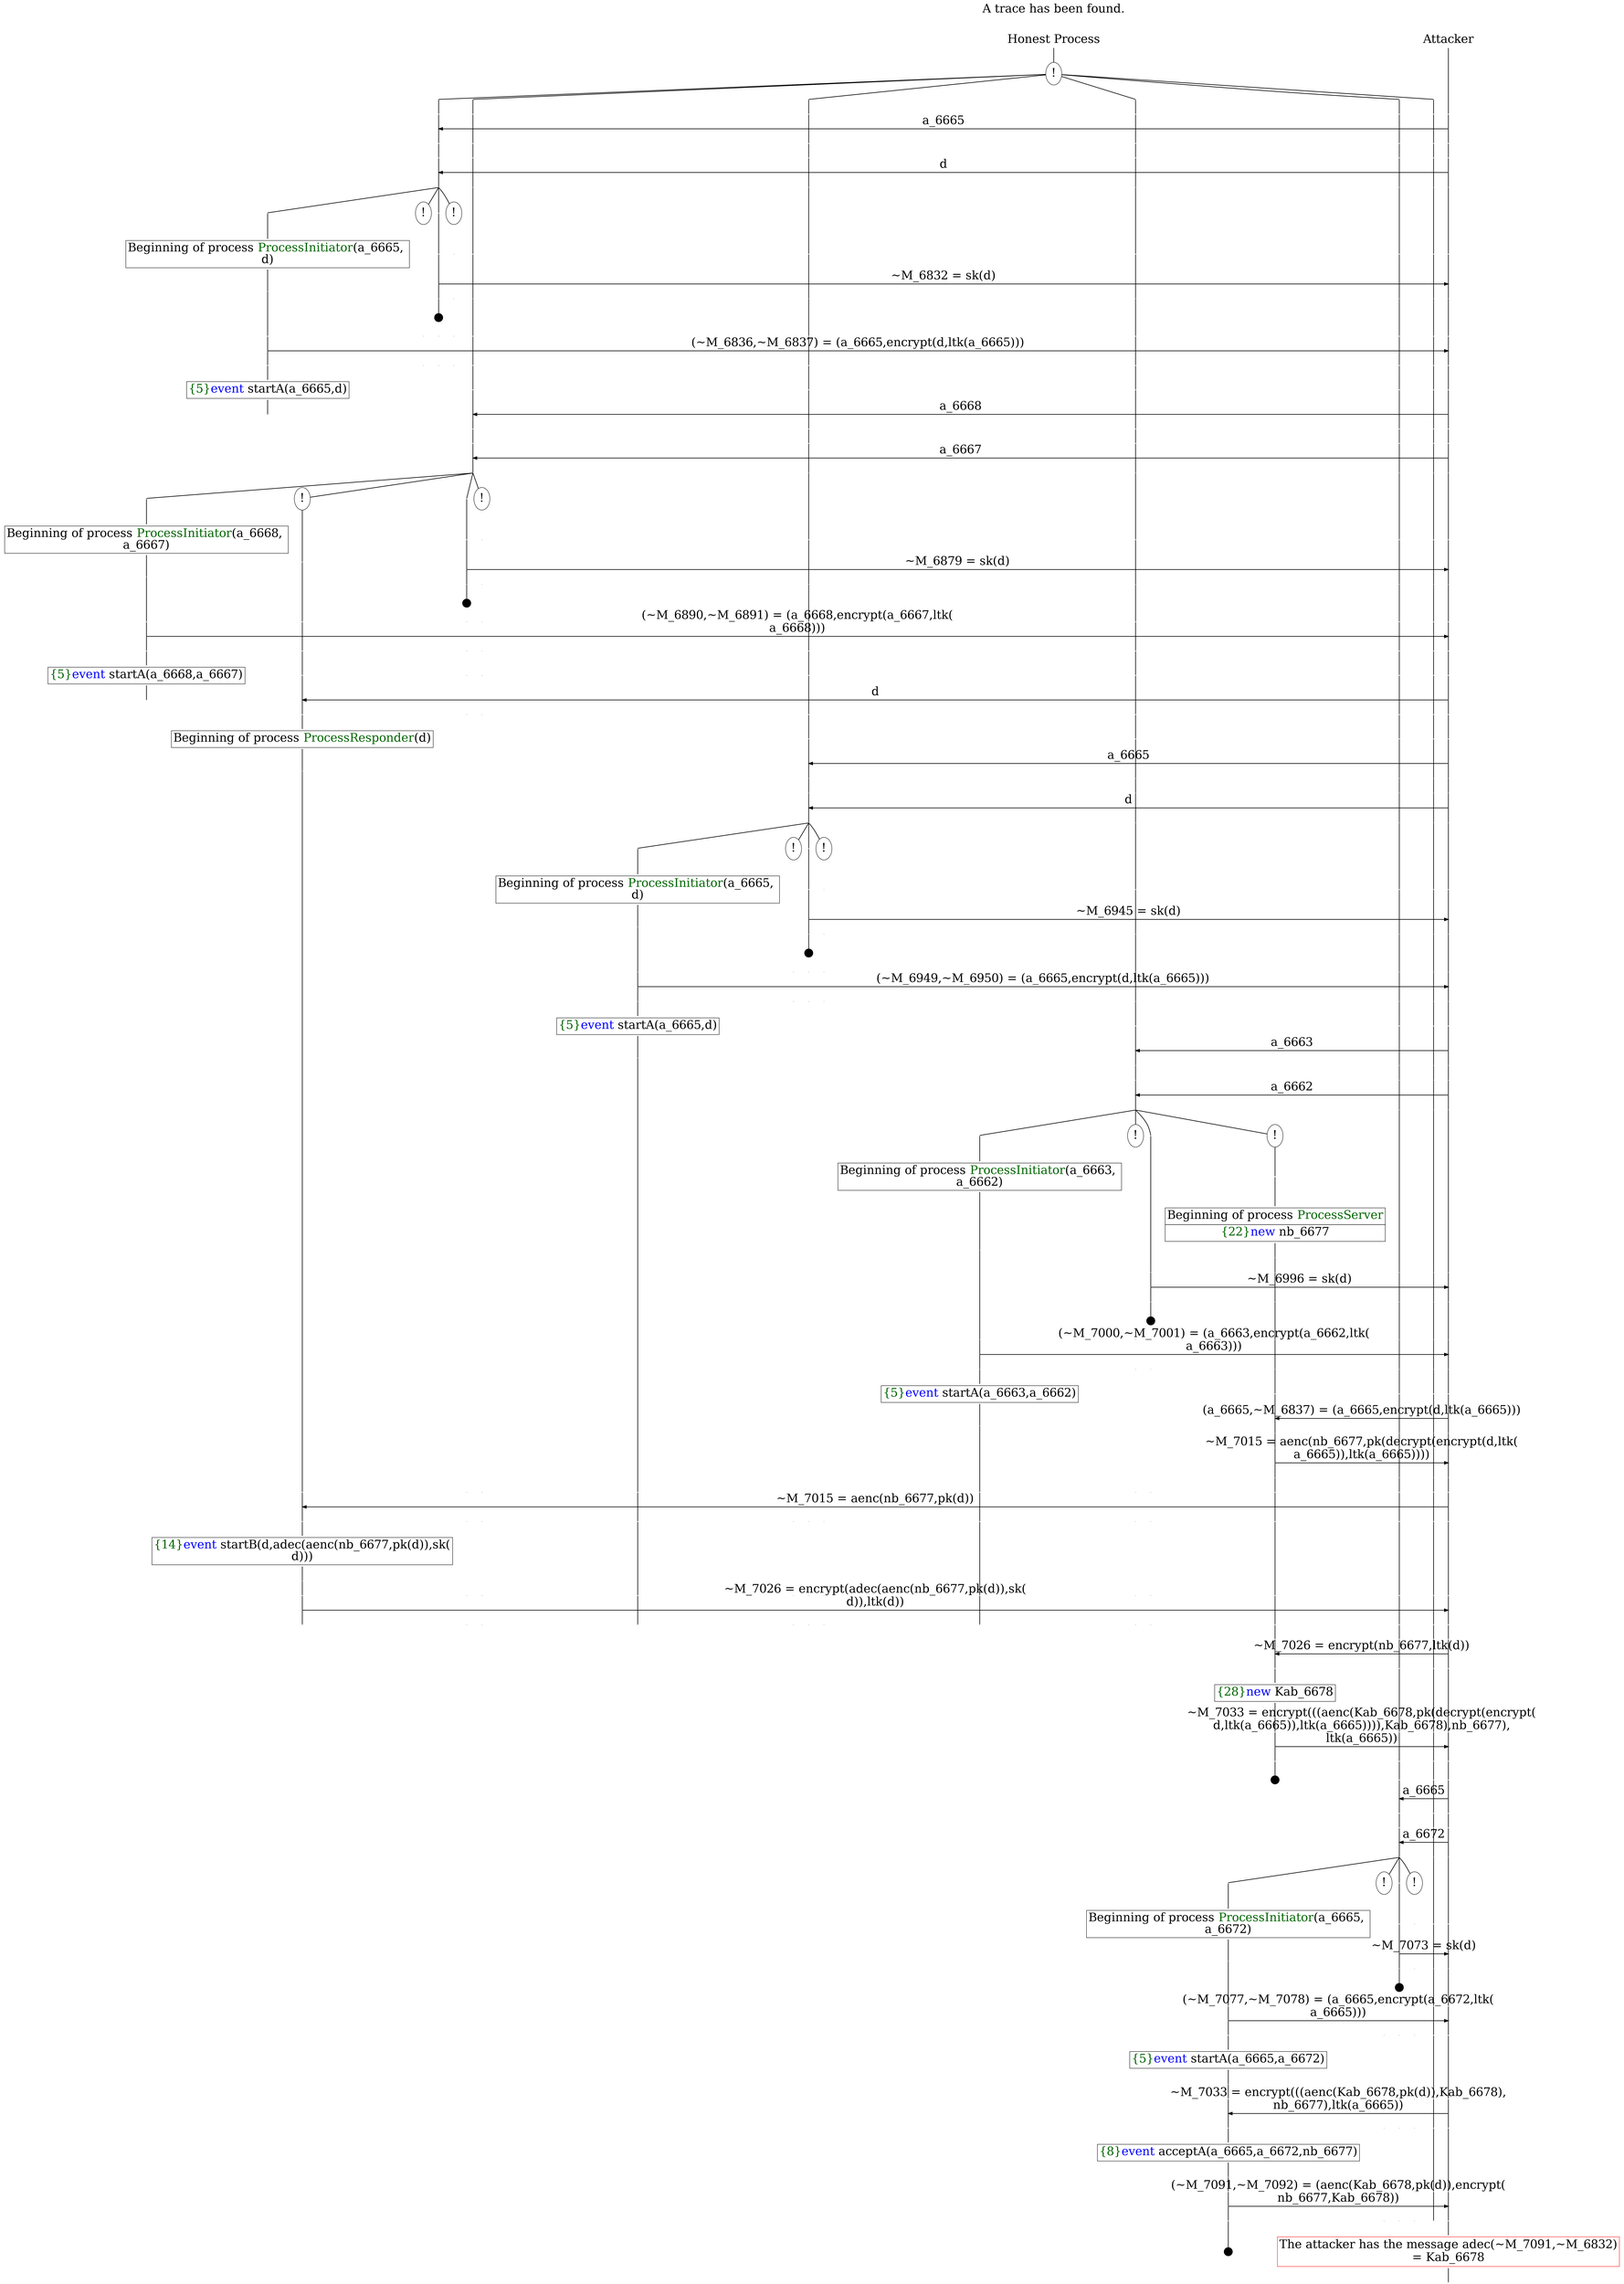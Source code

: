 digraph {
graph [ordering = out]
edge [arrowhead = none, penwidth = 1.6, fontsize = 30]
node [shape = point, width = 0, height = 0, fontsize = 30]
Trace [label = <A trace has been found.<br/>
>, shape = plaintext]
P0__0 [label = "Honest Process", shape = plaintext]
P__0 [label = "Attacker", shape = plaintext]
Trace -> P0__0 [label = "", style = invisible, weight = 100]{rank = same; P0__0 P__0}
P0__0 -> P0__1 [label = <>, weight = 100]
P0__1 [label = "!", shape = ellipse]
{rank = same; P0_5__1 P0_4__1 P0_3__1 P0_2__1 P0_1__1 P0_0__1}
P0_5__1 [label = "", fixedsize = false, width = 0, height = 0, shape = none]
P0__1 -> P0_5__1 [label = <>]
P0_4__1 [label = "", fixedsize = false, width = 0, height = 0, shape = none]
P0__1 -> P0_4__1 [label = <>]
P0_3__1 [label = "", fixedsize = false, width = 0, height = 0, shape = none]
P0__1 -> P0_3__1 [label = <>]
P0_2__1 [label = "", fixedsize = false, width = 0, height = 0, shape = none]
P0__1 -> P0_2__1 [label = <>]
P0_1__1 [label = "", fixedsize = false, width = 0, height = 0, shape = none]
P0__1 -> P0_1__1 [label = <>]
P0_0__1 [label = "", fixedsize = false, width = 0, height = 0, shape = none]
P0__1 -> P0_0__1 [label = <>]
P0_5__1 -> P0_5__2 [label = <>, weight = 100]
P0_4__1 -> P0_4__2 [label = <>, weight = 100]
P0_3__1 -> P0_3__2 [label = <>, weight = 100]
P0_2__1 -> P0_2__2 [label = <>, weight = 100]
P0_1__1 -> P0_1__2 [label = <>, weight = 100]
P0_0__1 -> P0_0__2 [label = <>, weight = 100]
P__0 -> P__1 [label = <>, weight = 100]
{rank = same; P__1 P0_0__2 P0_1__2 P0_2__2 P0_3__2 P0_4__2 P0_5__2}
P0_5__2 -> P0_5__3 [label = <>, weight = 100]
P__1 -> P__2 [label = <>, weight = 100]
{rank = same; P__2 P0_5__3}
P0_5__3 -> P__2 [label = <a_6665>, dir = back, arrowhead = normal]
P0_5__3 -> P0_5__4 [label = <>, weight = 100]
P0_4__2 -> P0_4__3 [label = <>, weight = 100]
P0_3__2 -> P0_3__3 [label = <>, weight = 100]
P0_2__2 -> P0_2__3 [label = <>, weight = 100]
P0_1__2 -> P0_1__3 [label = <>, weight = 100]
P0_0__2 -> P0_0__3 [label = <>, weight = 100]
P__2 -> P__3 [label = <>, weight = 100]
{rank = same; P__3 P0_0__3 P0_1__3 P0_2__3 P0_3__3 P0_4__3 P0_5__4}
P0_5__4 -> P0_5__5 [label = <>, weight = 100]
P0_4__3 -> P0_4__4 [label = <>, weight = 100]
P0_3__3 -> P0_3__4 [label = <>, weight = 100]
P0_2__3 -> P0_2__4 [label = <>, weight = 100]
P0_1__3 -> P0_1__4 [label = <>, weight = 100]
P0_0__3 -> P0_0__4 [label = <>, weight = 100]
P__3 -> P__4 [label = <>, weight = 100]
{rank = same; P__4 P0_0__4 P0_1__4 P0_2__4 P0_3__4 P0_4__4 P0_5__5}
P0_5__5 -> P0_5__6 [label = <>, weight = 100]
P__4 -> P__5 [label = <>, weight = 100]
{rank = same; P__5 P0_5__6}
P0_5__6 -> P__5 [label = <d>, dir = back, arrowhead = normal]
P0_5__6 -> P0_5__7 [label = <>, weight = 100]
P0_4__4 -> P0_4__5 [label = <>, weight = 100]
P0_3__4 -> P0_3__5 [label = <>, weight = 100]
P0_2__4 -> P0_2__5 [label = <>, weight = 100]
P0_1__4 -> P0_1__5 [label = <>, weight = 100]
P0_0__4 -> P0_0__5 [label = <>, weight = 100]
P__5 -> P__6 [label = <>, weight = 100]
{rank = same; P__6 P0_0__5 P0_1__5 P0_2__5 P0_3__5 P0_4__5 P0_5__7}
/*RPar */
P0_5__7 -> P0_5_3__7 [label = <>]
P0_5__7 -> P0_5_2__7 [label = <>]
P0_5__7 -> P0_5_1__7 [label = <>]
P0_5__7 -> P0_5_0__7 [label = <>]
P0_5__7 [label = "", fixedsize = false, width = 0, height = 0, shape = none]
{rank = same; P0_5_0__7 P0_5_1__7 P0_5_2__7 P0_5_3__7}
P0_5_0__7 [label = "!", shape = ellipse]
P0_5_1__7 -> P0_5_1__8 [label = <>, weight = 100]
P0_5_0__8 [label = "", style = invisible]
P0_5_0__7 -> P0_5_0__8 [label = <>, weight = 100, style = invisible]
P0_4__5 -> P0_4__6 [label = <>, weight = 100]
P0_3__5 -> P0_3__6 [label = <>, weight = 100]
P0_2__5 -> P0_2__6 [label = <>, weight = 100]
P0_1__5 -> P0_1__6 [label = <>, weight = 100]
P0_0__5 -> P0_0__6 [label = <>, weight = 100]
P__6 -> P__7 [label = <>, weight = 100]
{rank = same; P__7 P0_0__6 P0_1__6 P0_2__6 P0_3__6 P0_4__6 P0_5_0__8 P0_5_1__8}
P0_5_1__8 -> P0_5_1__9 [label = <>, weight = 100]
P__7 -> P__8 [label = <>, weight = 100]
{rank = same; P__8 P0_5_1__9}
P0_5_1__9 -> P__8 [label = <~M_6832 = sk(d)>, arrowhead = normal]
P0_5_1__9 -> P0_5_1__10 [label = <>, weight = 100]
P0_5_0__9 [label = "", style = invisible]
P0_5_0__8 -> P0_5_0__9 [label = <>, weight = 100, style = invisible]
P0_4__6 -> P0_4__7 [label = <>, weight = 100]
P0_3__6 -> P0_3__7 [label = <>, weight = 100]
P0_2__6 -> P0_2__7 [label = <>, weight = 100]
P0_1__6 -> P0_1__7 [label = <>, weight = 100]
P0_0__6 -> P0_0__7 [label = <>, weight = 100]
P__8 -> P__9 [label = <>, weight = 100]
{rank = same; P__9 P0_0__7 P0_1__7 P0_2__7 P0_3__7 P0_4__7 P0_5_0__9 P0_5_1__10}
P0_5_1__11 [label = "", width = 0.3, height = 0.3]
P0_5_1__10 -> P0_5_1__11 [label = <>, weight = 100]
P0_5_2__7 [label = "!", shape = ellipse]
P0_5_3__7 -> P0_5_3__8 [label = <>, weight = 100]
P0_5_3__8 [shape = plaintext, label = <<TABLE BORDER="0" CELLBORDER="1" CELLSPACING="0" CELLPADDING="4"> <TR><TD>Beginning of process <FONT COLOR="darkgreen">ProcessInitiator</FONT>(a_6665, <br/>
d)</TD></TR></TABLE>>]
P0_5_3__8 -> P0_5_3__9 [label = <>, weight = 100]
P0_5_3__9 -> P0_5_3__10 [label = <>, weight = 100]
P0_5_2__8 [label = "", style = invisible]
P0_5_2__7 -> P0_5_2__8 [label = <>, weight = 100, style = invisible]
P0_5_1__12 [label = "", style = invisible]
P0_5_1__11 -> P0_5_1__12 [label = <>, weight = 100, style = invisible]
P0_5_0__10 [label = "", style = invisible]
P0_5_0__9 -> P0_5_0__10 [label = <>, weight = 100, style = invisible]
P0_4__7 -> P0_4__8 [label = <>, weight = 100]
P0_3__7 -> P0_3__8 [label = <>, weight = 100]
P0_2__7 -> P0_2__8 [label = <>, weight = 100]
P0_1__7 -> P0_1__8 [label = <>, weight = 100]
P0_0__7 -> P0_0__8 [label = <>, weight = 100]
P__9 -> P__10 [label = <>, weight = 100]
{rank = same; P__10 P0_0__8 P0_1__8 P0_2__8 P0_3__8 P0_4__8 P0_5_0__10 P0_5_1__12 P0_5_2__8 P0_5_3__10}
P0_5_3__10 -> P0_5_3__11 [label = <>, weight = 100]
P__10 -> P__11 [label = <>, weight = 100]
{rank = same; P__11 P0_5_3__11}
P0_5_3__11 -> P__11 [label = <(~M_6836,~M_6837) = (a_6665,encrypt(d,ltk(a_6665)))>, arrowhead = normal]
P0_5_3__11 -> P0_5_3__12 [label = <>, weight = 100]
P0_5_2__9 [label = "", style = invisible]
P0_5_2__8 -> P0_5_2__9 [label = <>, weight = 100, style = invisible]
P0_5_1__13 [label = "", style = invisible]
P0_5_1__12 -> P0_5_1__13 [label = <>, weight = 100, style = invisible]
P0_5_0__11 [label = "", style = invisible]
P0_5_0__10 -> P0_5_0__11 [label = <>, weight = 100, style = invisible]
P0_4__8 -> P0_4__9 [label = <>, weight = 100]
P0_3__8 -> P0_3__9 [label = <>, weight = 100]
P0_2__8 -> P0_2__9 [label = <>, weight = 100]
P0_1__8 -> P0_1__9 [label = <>, weight = 100]
P0_0__8 -> P0_0__9 [label = <>, weight = 100]
P__11 -> P__12 [label = <>, weight = 100]
{rank = same; P__12 P0_0__9 P0_1__9 P0_2__9 P0_3__9 P0_4__9 P0_5_0__11 P0_5_1__13 P0_5_2__9 P0_5_3__12}
P0_5_3__12 -> P0_5_3__13 [label = <>, weight = 100]
P0_5_3__13 [shape = plaintext, label = <<TABLE BORDER="0" CELLBORDER="1" CELLSPACING="0" CELLPADDING="4"> <TR><TD><FONT COLOR="darkgreen">{5}</FONT><FONT COLOR="blue">event</FONT> startA(a_6665,d)</TD></TR></TABLE>>]
P0_5_3__13 -> P0_5_3__14 [label = <>, weight = 100]
P0_4__9 -> P0_4__10 [label = <>, weight = 100]
P0_3__9 -> P0_3__10 [label = <>, weight = 100]
P0_2__9 -> P0_2__10 [label = <>, weight = 100]
P0_1__9 -> P0_1__10 [label = <>, weight = 100]
P0_0__9 -> P0_0__10 [label = <>, weight = 100]
P__12 -> P__13 [label = <>, weight = 100]
{rank = same; P__13 P0_0__10 P0_1__10 P0_2__10 P0_3__10 P0_4__10}
P0_4__10 -> P0_4__11 [label = <>, weight = 100]
P__13 -> P__14 [label = <>, weight = 100]
{rank = same; P__14 P0_4__11}
P0_4__11 -> P__14 [label = <a_6668>, dir = back, arrowhead = normal]
P0_4__11 -> P0_4__12 [label = <>, weight = 100]
P0_3__10 -> P0_3__11 [label = <>, weight = 100]
P0_2__10 -> P0_2__11 [label = <>, weight = 100]
P0_1__10 -> P0_1__11 [label = <>, weight = 100]
P0_0__10 -> P0_0__11 [label = <>, weight = 100]
P__14 -> P__15 [label = <>, weight = 100]
{rank = same; P__15 P0_0__11 P0_1__11 P0_2__11 P0_3__11 P0_4__12}
P0_4__12 -> P0_4__13 [label = <>, weight = 100]
P0_3__11 -> P0_3__12 [label = <>, weight = 100]
P0_2__11 -> P0_2__12 [label = <>, weight = 100]
P0_1__11 -> P0_1__12 [label = <>, weight = 100]
P0_0__11 -> P0_0__12 [label = <>, weight = 100]
P__15 -> P__16 [label = <>, weight = 100]
{rank = same; P__16 P0_0__12 P0_1__12 P0_2__12 P0_3__12 P0_4__13}
P0_4__13 -> P0_4__14 [label = <>, weight = 100]
P__16 -> P__17 [label = <>, weight = 100]
{rank = same; P__17 P0_4__14}
P0_4__14 -> P__17 [label = <a_6667>, dir = back, arrowhead = normal]
P0_4__14 -> P0_4__15 [label = <>, weight = 100]
P0_3__12 -> P0_3__13 [label = <>, weight = 100]
P0_2__12 -> P0_2__13 [label = <>, weight = 100]
P0_1__12 -> P0_1__13 [label = <>, weight = 100]
P0_0__12 -> P0_0__13 [label = <>, weight = 100]
P__17 -> P__18 [label = <>, weight = 100]
{rank = same; P__18 P0_0__13 P0_1__13 P0_2__13 P0_3__13 P0_4__15}
/*RPar */
P0_4__15 -> P0_4_3__15 [label = <>]
P0_4__15 -> P0_4_2__15 [label = <>]
P0_4__15 -> P0_4_1__15 [label = <>]
P0_4__15 -> P0_4_0__15 [label = <>]
P0_4__15 [label = "", fixedsize = false, width = 0, height = 0, shape = none]
{rank = same; P0_4_0__15 P0_4_1__15 P0_4_2__15 P0_4_3__15}
P0_4_0__15 [label = "!", shape = ellipse]
P0_4_1__15 -> P0_4_1__16 [label = <>, weight = 100]
P0_4_0__16 [label = "", style = invisible]
P0_4_0__15 -> P0_4_0__16 [label = <>, weight = 100, style = invisible]
P0_3__13 -> P0_3__14 [label = <>, weight = 100]
P0_2__13 -> P0_2__14 [label = <>, weight = 100]
P0_1__13 -> P0_1__14 [label = <>, weight = 100]
P0_0__13 -> P0_0__14 [label = <>, weight = 100]
P__18 -> P__19 [label = <>, weight = 100]
{rank = same; P__19 P0_0__14 P0_1__14 P0_2__14 P0_3__14 P0_4_0__16 P0_4_1__16}
P0_4_1__16 -> P0_4_1__17 [label = <>, weight = 100]
P__19 -> P__20 [label = <>, weight = 100]
{rank = same; P__20 P0_4_1__17}
P0_4_1__17 -> P__20 [label = <~M_6879 = sk(d)>, arrowhead = normal]
P0_4_1__17 -> P0_4_1__18 [label = <>, weight = 100]
P0_4_0__17 [label = "", style = invisible]
P0_4_0__16 -> P0_4_0__17 [label = <>, weight = 100, style = invisible]
P0_3__14 -> P0_3__15 [label = <>, weight = 100]
P0_2__14 -> P0_2__15 [label = <>, weight = 100]
P0_1__14 -> P0_1__15 [label = <>, weight = 100]
P0_0__14 -> P0_0__15 [label = <>, weight = 100]
P__20 -> P__21 [label = <>, weight = 100]
{rank = same; P__21 P0_0__15 P0_1__15 P0_2__15 P0_3__15 P0_4_0__17 P0_4_1__18}
P0_4_1__19 [label = "", width = 0.3, height = 0.3]
P0_4_1__18 -> P0_4_1__19 [label = <>, weight = 100]
P0_4_2__15 [label = "!", shape = ellipse]
P0_4_2_0__15 [label = "", fixedsize = false, width = 0, height = 0, shape = none]
P0_4_2__15 -> P0_4_2_0__15 [label = <>, weight = 100]
P0_4_3__15 -> P0_4_3__16 [label = <>, weight = 100]
P0_4_3__16 [shape = plaintext, label = <<TABLE BORDER="0" CELLBORDER="1" CELLSPACING="0" CELLPADDING="4"> <TR><TD>Beginning of process <FONT COLOR="darkgreen">ProcessInitiator</FONT>(a_6668, <br/>
a_6667)</TD></TR></TABLE>>]
P0_4_3__16 -> P0_4_3__17 [label = <>, weight = 100]
P0_4_3__17 -> P0_4_3__18 [label = <>, weight = 100]
P0_4_2_0__15 -> P0_4_2_0__16 [label = <>, weight = 100]
P0_4_1__20 [label = "", style = invisible]
P0_4_1__19 -> P0_4_1__20 [label = <>, weight = 100, style = invisible]
P0_4_0__18 [label = "", style = invisible]
P0_4_0__17 -> P0_4_0__18 [label = <>, weight = 100, style = invisible]
P0_3__15 -> P0_3__16 [label = <>, weight = 100]
P0_2__15 -> P0_2__16 [label = <>, weight = 100]
P0_1__15 -> P0_1__16 [label = <>, weight = 100]
P0_0__15 -> P0_0__16 [label = <>, weight = 100]
P__21 -> P__22 [label = <>, weight = 100]
{rank = same; P__22 P0_0__16 P0_1__16 P0_2__16 P0_3__16 P0_4_0__18 P0_4_1__20 P0_4_2_0__16 P0_4_3__18}
P0_4_3__18 -> P0_4_3__19 [label = <>, weight = 100]
P__22 -> P__23 [label = <>, weight = 100]
{rank = same; P__23 P0_4_3__19}
P0_4_3__19 -> P__23 [label = <(~M_6890,~M_6891) = (a_6668,encrypt(a_6667,ltk(<br/>
a_6668)))>, arrowhead = normal]
P0_4_3__19 -> P0_4_3__20 [label = <>, weight = 100]
P0_4_2_0__16 -> P0_4_2_0__17 [label = <>, weight = 100]
P0_4_1__21 [label = "", style = invisible]
P0_4_1__20 -> P0_4_1__21 [label = <>, weight = 100, style = invisible]
P0_4_0__19 [label = "", style = invisible]
P0_4_0__18 -> P0_4_0__19 [label = <>, weight = 100, style = invisible]
P0_3__16 -> P0_3__17 [label = <>, weight = 100]
P0_2__16 -> P0_2__17 [label = <>, weight = 100]
P0_1__16 -> P0_1__17 [label = <>, weight = 100]
P0_0__16 -> P0_0__17 [label = <>, weight = 100]
P__23 -> P__24 [label = <>, weight = 100]
{rank = same; P__24 P0_0__17 P0_1__17 P0_2__17 P0_3__17 P0_4_0__19 P0_4_1__21 P0_4_2_0__17 P0_4_3__20}
P0_4_3__20 -> P0_4_3__21 [label = <>, weight = 100]
P0_4_3__21 [shape = plaintext, label = <<TABLE BORDER="0" CELLBORDER="1" CELLSPACING="0" CELLPADDING="4"> <TR><TD><FONT COLOR="darkgreen">{5}</FONT><FONT COLOR="blue">event</FONT> startA(a_6668,a_6667)</TD></TR></TABLE>>]
P0_4_3__21 -> P0_4_3__22 [label = <>, weight = 100]
P0_4_2_0__17 -> P0_4_2_0__18 [label = <>, weight = 100]
P0_4_1__22 [label = "", style = invisible]
P0_4_1__21 -> P0_4_1__22 [label = <>, weight = 100, style = invisible]
P0_4_0__20 [label = "", style = invisible]
P0_4_0__19 -> P0_4_0__20 [label = <>, weight = 100, style = invisible]
P0_3__17 -> P0_3__18 [label = <>, weight = 100]
P0_2__17 -> P0_2__18 [label = <>, weight = 100]
P0_1__17 -> P0_1__18 [label = <>, weight = 100]
P0_0__17 -> P0_0__18 [label = <>, weight = 100]
P__24 -> P__25 [label = <>, weight = 100]
{rank = same; P__25 P0_0__18 P0_1__18 P0_2__18 P0_3__18 P0_4_0__20 P0_4_1__22 P0_4_2_0__18}
P0_4_2_0__18 -> P0_4_2_0__19 [label = <>, weight = 100]
P__25 -> P__26 [label = <>, weight = 100]
{rank = same; P__26 P0_4_2_0__19}
P0_4_2_0__19 -> P__26 [label = <d>, dir = back, arrowhead = normal]
P0_4_2_0__19 -> P0_4_2_0__20 [label = <>, weight = 100]
P0_4_1__23 [label = "", style = invisible]
P0_4_1__22 -> P0_4_1__23 [label = <>, weight = 100, style = invisible]
P0_4_0__21 [label = "", style = invisible]
P0_4_0__20 -> P0_4_0__21 [label = <>, weight = 100, style = invisible]
P0_3__18 -> P0_3__19 [label = <>, weight = 100]
P0_2__18 -> P0_2__19 [label = <>, weight = 100]
P0_1__18 -> P0_1__19 [label = <>, weight = 100]
P0_0__18 -> P0_0__19 [label = <>, weight = 100]
P__26 -> P__27 [label = <>, weight = 100]
{rank = same; P__27 P0_0__19 P0_1__19 P0_2__19 P0_3__19 P0_4_0__21 P0_4_1__23 P0_4_2_0__20}
P0_4_2_0__20 -> P0_4_2_0__21 [label = <>, weight = 100]
P0_4_2_0__21 [shape = plaintext, label = <<TABLE BORDER="0" CELLBORDER="1" CELLSPACING="0" CELLPADDING="4"> <TR><TD>Beginning of process <FONT COLOR="darkgreen">ProcessResponder</FONT>(d)</TD></TR></TABLE>>]
P0_4_2_0__21 -> P0_4_2_0__22 [label = <>, weight = 100]
P0_3__19 -> P0_3__20 [label = <>, weight = 100]
P0_2__19 -> P0_2__20 [label = <>, weight = 100]
P0_1__19 -> P0_1__20 [label = <>, weight = 100]
P0_0__19 -> P0_0__20 [label = <>, weight = 100]
P__27 -> P__28 [label = <>, weight = 100]
{rank = same; P__28 P0_0__20 P0_1__20 P0_2__20 P0_3__20}
P0_3__20 -> P0_3__21 [label = <>, weight = 100]
P__28 -> P__29 [label = <>, weight = 100]
{rank = same; P__29 P0_3__21}
P0_3__21 -> P__29 [label = <a_6665>, dir = back, arrowhead = normal]
P0_3__21 -> P0_3__22 [label = <>, weight = 100]
P0_2__20 -> P0_2__21 [label = <>, weight = 100]
P0_1__20 -> P0_1__21 [label = <>, weight = 100]
P0_0__20 -> P0_0__21 [label = <>, weight = 100]
P__29 -> P__30 [label = <>, weight = 100]
{rank = same; P__30 P0_0__21 P0_1__21 P0_2__21 P0_3__22}
P0_3__22 -> P0_3__23 [label = <>, weight = 100]
P0_2__21 -> P0_2__22 [label = <>, weight = 100]
P0_1__21 -> P0_1__22 [label = <>, weight = 100]
P0_0__21 -> P0_0__22 [label = <>, weight = 100]
P__30 -> P__31 [label = <>, weight = 100]
{rank = same; P__31 P0_0__22 P0_1__22 P0_2__22 P0_3__23}
P0_3__23 -> P0_3__24 [label = <>, weight = 100]
P__31 -> P__32 [label = <>, weight = 100]
{rank = same; P__32 P0_3__24}
P0_3__24 -> P__32 [label = <d>, dir = back, arrowhead = normal]
P0_3__24 -> P0_3__25 [label = <>, weight = 100]
P0_2__22 -> P0_2__23 [label = <>, weight = 100]
P0_1__22 -> P0_1__23 [label = <>, weight = 100]
P0_0__22 -> P0_0__23 [label = <>, weight = 100]
P__32 -> P__33 [label = <>, weight = 100]
{rank = same; P__33 P0_0__23 P0_1__23 P0_2__23 P0_3__25}
/*RPar */
P0_3__25 -> P0_3_3__25 [label = <>]
P0_3__25 -> P0_3_2__25 [label = <>]
P0_3__25 -> P0_3_1__25 [label = <>]
P0_3__25 -> P0_3_0__25 [label = <>]
P0_3__25 [label = "", fixedsize = false, width = 0, height = 0, shape = none]
{rank = same; P0_3_0__25 P0_3_1__25 P0_3_2__25 P0_3_3__25}
P0_3_0__25 [label = "!", shape = ellipse]
P0_3_1__25 -> P0_3_1__26 [label = <>, weight = 100]
P0_3_0__26 [label = "", style = invisible]
P0_3_0__25 -> P0_3_0__26 [label = <>, weight = 100, style = invisible]
P0_2__23 -> P0_2__24 [label = <>, weight = 100]
P0_1__23 -> P0_1__24 [label = <>, weight = 100]
P0_0__23 -> P0_0__24 [label = <>, weight = 100]
P__33 -> P__34 [label = <>, weight = 100]
{rank = same; P__34 P0_0__24 P0_1__24 P0_2__24 P0_3_0__26 P0_3_1__26}
P0_3_1__26 -> P0_3_1__27 [label = <>, weight = 100]
P__34 -> P__35 [label = <>, weight = 100]
{rank = same; P__35 P0_3_1__27}
P0_3_1__27 -> P__35 [label = <~M_6945 = sk(d)>, arrowhead = normal]
P0_3_1__27 -> P0_3_1__28 [label = <>, weight = 100]
P0_3_0__27 [label = "", style = invisible]
P0_3_0__26 -> P0_3_0__27 [label = <>, weight = 100, style = invisible]
P0_2__24 -> P0_2__25 [label = <>, weight = 100]
P0_1__24 -> P0_1__25 [label = <>, weight = 100]
P0_0__24 -> P0_0__25 [label = <>, weight = 100]
P__35 -> P__36 [label = <>, weight = 100]
{rank = same; P__36 P0_0__25 P0_1__25 P0_2__25 P0_3_0__27 P0_3_1__28}
P0_3_1__29 [label = "", width = 0.3, height = 0.3]
P0_3_1__28 -> P0_3_1__29 [label = <>, weight = 100]
P0_3_2__25 [label = "!", shape = ellipse]
P0_3_3__25 -> P0_3_3__26 [label = <>, weight = 100]
P0_3_3__26 [shape = plaintext, label = <<TABLE BORDER="0" CELLBORDER="1" CELLSPACING="0" CELLPADDING="4"> <TR><TD>Beginning of process <FONT COLOR="darkgreen">ProcessInitiator</FONT>(a_6665, <br/>
d)</TD></TR></TABLE>>]
P0_3_3__26 -> P0_3_3__27 [label = <>, weight = 100]
P0_3_3__27 -> P0_3_3__28 [label = <>, weight = 100]
P0_3_2__26 [label = "", style = invisible]
P0_3_2__25 -> P0_3_2__26 [label = <>, weight = 100, style = invisible]
P0_3_1__30 [label = "", style = invisible]
P0_3_1__29 -> P0_3_1__30 [label = <>, weight = 100, style = invisible]
P0_3_0__28 [label = "", style = invisible]
P0_3_0__27 -> P0_3_0__28 [label = <>, weight = 100, style = invisible]
P0_2__25 -> P0_2__26 [label = <>, weight = 100]
P0_1__25 -> P0_1__26 [label = <>, weight = 100]
P0_0__25 -> P0_0__26 [label = <>, weight = 100]
P__36 -> P__37 [label = <>, weight = 100]
{rank = same; P__37 P0_0__26 P0_1__26 P0_2__26 P0_3_0__28 P0_3_1__30 P0_3_2__26 P0_3_3__28}
P0_3_3__28 -> P0_3_3__29 [label = <>, weight = 100]
P__37 -> P__38 [label = <>, weight = 100]
{rank = same; P__38 P0_3_3__29}
P0_3_3__29 -> P__38 [label = <(~M_6949,~M_6950) = (a_6665,encrypt(d,ltk(a_6665)))>, arrowhead = normal]
P0_3_3__29 -> P0_3_3__30 [label = <>, weight = 100]
P0_3_2__27 [label = "", style = invisible]
P0_3_2__26 -> P0_3_2__27 [label = <>, weight = 100, style = invisible]
P0_3_1__31 [label = "", style = invisible]
P0_3_1__30 -> P0_3_1__31 [label = <>, weight = 100, style = invisible]
P0_3_0__29 [label = "", style = invisible]
P0_3_0__28 -> P0_3_0__29 [label = <>, weight = 100, style = invisible]
P0_2__26 -> P0_2__27 [label = <>, weight = 100]
P0_1__26 -> P0_1__27 [label = <>, weight = 100]
P0_0__26 -> P0_0__27 [label = <>, weight = 100]
P__38 -> P__39 [label = <>, weight = 100]
{rank = same; P__39 P0_0__27 P0_1__27 P0_2__27 P0_3_0__29 P0_3_1__31 P0_3_2__27 P0_3_3__30}
P0_3_3__30 -> P0_3_3__31 [label = <>, weight = 100]
P0_3_3__31 [shape = plaintext, label = <<TABLE BORDER="0" CELLBORDER="1" CELLSPACING="0" CELLPADDING="4"> <TR><TD><FONT COLOR="darkgreen">{5}</FONT><FONT COLOR="blue">event</FONT> startA(a_6665,d)</TD></TR></TABLE>>]
P0_3_3__31 -> P0_3_3__32 [label = <>, weight = 100]
P0_2__27 -> P0_2__28 [label = <>, weight = 100]
P0_1__27 -> P0_1__28 [label = <>, weight = 100]
P0_0__27 -> P0_0__28 [label = <>, weight = 100]
P__39 -> P__40 [label = <>, weight = 100]
{rank = same; P__40 P0_0__28 P0_1__28 P0_2__28}
P0_2__28 -> P0_2__29 [label = <>, weight = 100]
P__40 -> P__41 [label = <>, weight = 100]
{rank = same; P__41 P0_2__29}
P0_2__29 -> P__41 [label = <a_6663>, dir = back, arrowhead = normal]
P0_2__29 -> P0_2__30 [label = <>, weight = 100]
P0_1__28 -> P0_1__29 [label = <>, weight = 100]
P0_0__28 -> P0_0__29 [label = <>, weight = 100]
P__41 -> P__42 [label = <>, weight = 100]
{rank = same; P__42 P0_0__29 P0_1__29 P0_2__30}
P0_2__30 -> P0_2__31 [label = <>, weight = 100]
P0_1__29 -> P0_1__30 [label = <>, weight = 100]
P0_0__29 -> P0_0__30 [label = <>, weight = 100]
P__42 -> P__43 [label = <>, weight = 100]
{rank = same; P__43 P0_0__30 P0_1__30 P0_2__31}
P0_2__31 -> P0_2__32 [label = <>, weight = 100]
P__43 -> P__44 [label = <>, weight = 100]
{rank = same; P__44 P0_2__32}
P0_2__32 -> P__44 [label = <a_6662>, dir = back, arrowhead = normal]
P0_2__32 -> P0_2__33 [label = <>, weight = 100]
P0_1__30 -> P0_1__31 [label = <>, weight = 100]
P0_0__30 -> P0_0__31 [label = <>, weight = 100]
P__44 -> P__45 [label = <>, weight = 100]
{rank = same; P__45 P0_0__31 P0_1__31 P0_2__33}
/*RPar */
P0_2__33 -> P0_2_3__33 [label = <>]
P0_2__33 -> P0_2_2__33 [label = <>]
P0_2__33 -> P0_2_1__33 [label = <>]
P0_2__33 -> P0_2_0__33 [label = <>]
P0_2__33 [label = "", fixedsize = false, width = 0, height = 0, shape = none]
{rank = same; P0_2_0__33 P0_2_1__33 P0_2_2__33 P0_2_3__33}
P0_2_0__33 [label = "!", shape = ellipse]
P0_2_0_0__33 [label = "", fixedsize = false, width = 0, height = 0, shape = none]
P0_2_0__33 -> P0_2_0_0__33 [label = <>, weight = 100]
P0_2_0_0__33 -> P0_2_0_0__34 [label = <>, weight = 100]
P0_2_0_0__34 [shape = plaintext, label = <<TABLE BORDER="0" CELLBORDER="1" CELLSPACING="0" CELLPADDING="4"> <TR><TD>Beginning of process <FONT COLOR="darkgreen">ProcessServer</FONT></TD></TR><TR><TD><FONT COLOR="darkgreen">{22}</FONT><FONT COLOR="blue">new </FONT>nb_6677</TD></TR></TABLE>>]
P0_2_0_0__34 -> P0_2_0_0__35 [label = <>, weight = 100]
P0_2_1__33 -> P0_2_1__34 [label = <>, weight = 100]
P0_2_0_0__35 -> P0_2_0_0__36 [label = <>, weight = 100]
P0_1__31 -> P0_1__32 [label = <>, weight = 100]
P0_0__31 -> P0_0__32 [label = <>, weight = 100]
P__45 -> P__46 [label = <>, weight = 100]
{rank = same; P__46 P0_0__32 P0_1__32 P0_2_0_0__36 P0_2_1__34}
P0_2_1__34 -> P0_2_1__35 [label = <>, weight = 100]
P__46 -> P__47 [label = <>, weight = 100]
{rank = same; P__47 P0_2_1__35}
P0_2_1__35 -> P__47 [label = <~M_6996 = sk(d)>, arrowhead = normal]
P0_2_1__35 -> P0_2_1__36 [label = <>, weight = 100]
P0_2_0_0__36 -> P0_2_0_0__37 [label = <>, weight = 100]
P0_1__32 -> P0_1__33 [label = <>, weight = 100]
P0_0__32 -> P0_0__33 [label = <>, weight = 100]
P__47 -> P__48 [label = <>, weight = 100]
{rank = same; P__48 P0_0__33 P0_1__33 P0_2_0_0__37 P0_2_1__36}
P0_2_1__37 [label = "", width = 0.3, height = 0.3]
P0_2_1__36 -> P0_2_1__37 [label = <>, weight = 100]
P0_2_2__33 [label = "!", shape = ellipse]
P0_2_3__33 -> P0_2_3__34 [label = <>, weight = 100]
P0_2_3__34 [shape = plaintext, label = <<TABLE BORDER="0" CELLBORDER="1" CELLSPACING="0" CELLPADDING="4"> <TR><TD>Beginning of process <FONT COLOR="darkgreen">ProcessInitiator</FONT>(a_6663, <br/>
a_6662)</TD></TR></TABLE>>]
P0_2_3__34 -> P0_2_3__35 [label = <>, weight = 100]
P0_2_3__35 -> P0_2_3__36 [label = <>, weight = 100]
P0_2_2__34 [label = "", style = invisible]
P0_2_2__33 -> P0_2_2__34 [label = <>, weight = 100, style = invisible]
P0_2_1__38 [label = "", style = invisible]
P0_2_1__37 -> P0_2_1__38 [label = <>, weight = 100, style = invisible]
P0_2_0_0__37 -> P0_2_0_0__38 [label = <>, weight = 100]
P0_1__33 -> P0_1__34 [label = <>, weight = 100]
P0_0__33 -> P0_0__34 [label = <>, weight = 100]
P__48 -> P__49 [label = <>, weight = 100]
{rank = same; P__49 P0_0__34 P0_1__34 P0_2_0_0__38 P0_2_1__38 P0_2_2__34 P0_2_3__36}
P0_2_3__36 -> P0_2_3__37 [label = <>, weight = 100]
P__49 -> P__50 [label = <>, weight = 100]
{rank = same; P__50 P0_2_3__37}
P0_2_3__37 -> P__50 [label = <(~M_7000,~M_7001) = (a_6663,encrypt(a_6662,ltk(<br/>
a_6663)))>, arrowhead = normal]
P0_2_3__37 -> P0_2_3__38 [label = <>, weight = 100]
P0_2_2__35 [label = "", style = invisible]
P0_2_2__34 -> P0_2_2__35 [label = <>, weight = 100, style = invisible]
P0_2_1__39 [label = "", style = invisible]
P0_2_1__38 -> P0_2_1__39 [label = <>, weight = 100, style = invisible]
P0_2_0_0__38 -> P0_2_0_0__39 [label = <>, weight = 100]
P0_1__34 -> P0_1__35 [label = <>, weight = 100]
P0_0__34 -> P0_0__35 [label = <>, weight = 100]
P__50 -> P__51 [label = <>, weight = 100]
{rank = same; P__51 P0_0__35 P0_1__35 P0_2_0_0__39 P0_2_1__39 P0_2_2__35 P0_2_3__38}
P0_2_3__38 -> P0_2_3__39 [label = <>, weight = 100]
P0_2_3__39 [shape = plaintext, label = <<TABLE BORDER="0" CELLBORDER="1" CELLSPACING="0" CELLPADDING="4"> <TR><TD><FONT COLOR="darkgreen">{5}</FONT><FONT COLOR="blue">event</FONT> startA(a_6663,a_6662)</TD></TR></TABLE>>]
P0_2_3__39 -> P0_2_3__40 [label = <>, weight = 100]
P0_2_0_0__39 -> P0_2_0_0__40 [label = <>, weight = 100]
P0_1__35 -> P0_1__36 [label = <>, weight = 100]
P0_0__35 -> P0_0__36 [label = <>, weight = 100]
P__51 -> P__52 [label = <>, weight = 100]
{rank = same; P__52 P0_0__36 P0_1__36 P0_2_0_0__40}
P0_2_0_0__40 -> P0_2_0_0__41 [label = <>, weight = 100]
P__52 -> P__53 [label = <>, weight = 100]
{rank = same; P__53 P0_2_0_0__41}
P0_2_0_0__41 -> P__53 [label = <(a_6665,~M_6837) = (a_6665,encrypt(d,ltk(a_6665)))>, dir = back, arrowhead = normal]
P0_2_0_0__41 -> P0_2_0_0__42 [label = <>, weight = 100]
P0_1__36 -> P0_1__37 [label = <>, weight = 100]
P0_0__36 -> P0_0__37 [label = <>, weight = 100]
P__53 -> P__54 [label = <>, weight = 100]
{rank = same; P__54 P0_0__37 P0_1__37 P0_2_0_0__42}
P0_2_0_0__42 -> P0_2_0_0__43 [label = <>, weight = 100]
P0_1__37 -> P0_1__38 [label = <>, weight = 100]
P0_0__37 -> P0_0__38 [label = <>, weight = 100]
P__54 -> P__55 [label = <>, weight = 100]
{rank = same; P__55 P0_0__38 P0_1__38 P0_2_0_0__43}
P0_2_0_0__43 -> P0_2_0_0__44 [label = <>, weight = 100]
P__55 -> P__56 [label = <>, weight = 100]
{rank = same; P__56 P0_2_0_0__44}
P0_2_0_0__44 -> P__56 [label = <~M_7015 = aenc(nb_6677,pk(decrypt(encrypt(d,ltk(<br/>
a_6665)),ltk(a_6665))))>, arrowhead = normal]
P0_2_0_0__44 -> P0_2_0_0__45 [label = <>, weight = 100]
P0_1__38 -> P0_1__39 [label = <>, weight = 100]
P0_0__38 -> P0_0__39 [label = <>, weight = 100]
P__56 -> P__57 [label = <>, weight = 100]
{rank = same; P__57 P0_0__39 P0_1__39 P0_2_0_0__45}
P0_4_2_0__22 -> P0_4_2_0__23 [label = <>, weight = 100]
P0_4_1__24 [label = "", style = invisible]
P0_4_1__23 -> P0_4_1__24 [label = <>, weight = 100, style = invisible]
P0_4_0__22 [label = "", style = invisible]
P0_4_0__21 -> P0_4_0__22 [label = <>, weight = 100, style = invisible]
P0_3_3__32 -> P0_3_3__33 [label = <>, weight = 100]
P0_3_2__28 [label = "", style = invisible]
P0_3_2__27 -> P0_3_2__28 [label = <>, weight = 100, style = invisible]
P0_3_1__32 [label = "", style = invisible]
P0_3_1__31 -> P0_3_1__32 [label = <>, weight = 100, style = invisible]
P0_3_0__30 [label = "", style = invisible]
P0_3_0__29 -> P0_3_0__30 [label = <>, weight = 100, style = invisible]
P0_2_3__40 -> P0_2_3__41 [label = <>, weight = 100]
P0_2_2__36 [label = "", style = invisible]
P0_2_2__35 -> P0_2_2__36 [label = <>, weight = 100, style = invisible]
P0_2_1__40 [label = "", style = invisible]
P0_2_1__39 -> P0_2_1__40 [label = <>, weight = 100, style = invisible]
P0_2_0_0__45 -> P0_2_0_0__46 [label = <>, weight = 100]
P0_1__39 -> P0_1__40 [label = <>, weight = 100]
P0_0__39 -> P0_0__40 [label = <>, weight = 100]
P__57 -> P__58 [label = <>, weight = 100]
{rank = same; P__58 P0_0__40 P0_1__40 P0_2_0_0__46 P0_2_1__40 P0_2_2__36 P0_2_3__41 P0_3_0__30 P0_3_1__32 P0_3_2__28 P0_3_3__33 P0_4_0__22 P0_4_1__24 P0_4_2_0__23}
P0_4_2_0__23 -> P0_4_2_0__24 [label = <>, weight = 100]
P__58 -> P__59 [label = <>, weight = 100]
{rank = same; P__59 P0_4_2_0__24}
P0_4_2_0__24 -> P__59 [label = <~M_7015 = aenc(nb_6677,pk(d))>, dir = back, arrowhead = normal]
P0_4_2_0__24 -> P0_4_2_0__25 [label = <>, weight = 100]
P0_4_1__25 [label = "", style = invisible]
P0_4_1__24 -> P0_4_1__25 [label = <>, weight = 100, style = invisible]
P0_4_0__23 [label = "", style = invisible]
P0_4_0__22 -> P0_4_0__23 [label = <>, weight = 100, style = invisible]
P0_3_3__33 -> P0_3_3__34 [label = <>, weight = 100]
P0_3_2__29 [label = "", style = invisible]
P0_3_2__28 -> P0_3_2__29 [label = <>, weight = 100, style = invisible]
P0_3_1__33 [label = "", style = invisible]
P0_3_1__32 -> P0_3_1__33 [label = <>, weight = 100, style = invisible]
P0_3_0__31 [label = "", style = invisible]
P0_3_0__30 -> P0_3_0__31 [label = <>, weight = 100, style = invisible]
P0_2_3__41 -> P0_2_3__42 [label = <>, weight = 100]
P0_2_2__37 [label = "", style = invisible]
P0_2_2__36 -> P0_2_2__37 [label = <>, weight = 100, style = invisible]
P0_2_1__41 [label = "", style = invisible]
P0_2_1__40 -> P0_2_1__41 [label = <>, weight = 100, style = invisible]
P0_2_0_0__46 -> P0_2_0_0__47 [label = <>, weight = 100]
P0_1__40 -> P0_1__41 [label = <>, weight = 100]
P0_0__40 -> P0_0__41 [label = <>, weight = 100]
P__59 -> P__60 [label = <>, weight = 100]
{rank = same; P__60 P0_0__41 P0_1__41 P0_2_0_0__47 P0_2_1__41 P0_2_2__37 P0_2_3__42 P0_3_0__31 P0_3_1__33 P0_3_2__29 P0_3_3__34 P0_4_0__23 P0_4_1__25 P0_4_2_0__25}
P0_4_2_0__25 -> P0_4_2_0__26 [label = <>, weight = 100]
P0_4_2_0__26 [shape = plaintext, label = <<TABLE BORDER="0" CELLBORDER="1" CELLSPACING="0" CELLPADDING="4"> <TR><TD><FONT COLOR="darkgreen">{14}</FONT><FONT COLOR="blue">event</FONT> startB(d,adec(aenc(nb_6677,pk(d)),sk(<br/>
d)))</TD></TR></TABLE>>]
P0_4_2_0__26 -> P0_4_2_0__27 [label = <>, weight = 100]
P0_4_2_0__27 -> P0_4_2_0__28 [label = <>, weight = 100]
P0_4_1__26 [label = "", style = invisible]
P0_4_1__25 -> P0_4_1__26 [label = <>, weight = 100, style = invisible]
P0_4_0__24 [label = "", style = invisible]
P0_4_0__23 -> P0_4_0__24 [label = <>, weight = 100, style = invisible]
P0_3_3__34 -> P0_3_3__35 [label = <>, weight = 100]
P0_3_2__30 [label = "", style = invisible]
P0_3_2__29 -> P0_3_2__30 [label = <>, weight = 100, style = invisible]
P0_3_1__34 [label = "", style = invisible]
P0_3_1__33 -> P0_3_1__34 [label = <>, weight = 100, style = invisible]
P0_3_0__32 [label = "", style = invisible]
P0_3_0__31 -> P0_3_0__32 [label = <>, weight = 100, style = invisible]
P0_2_3__42 -> P0_2_3__43 [label = <>, weight = 100]
P0_2_2__38 [label = "", style = invisible]
P0_2_2__37 -> P0_2_2__38 [label = <>, weight = 100, style = invisible]
P0_2_1__42 [label = "", style = invisible]
P0_2_1__41 -> P0_2_1__42 [label = <>, weight = 100, style = invisible]
P0_2_0_0__47 -> P0_2_0_0__48 [label = <>, weight = 100]
P0_1__41 -> P0_1__42 [label = <>, weight = 100]
P0_0__41 -> P0_0__42 [label = <>, weight = 100]
P__60 -> P__61 [label = <>, weight = 100]
{rank = same; P__61 P0_0__42 P0_1__42 P0_2_0_0__48 P0_2_1__42 P0_2_2__38 P0_2_3__43 P0_3_0__32 P0_3_1__34 P0_3_2__30 P0_3_3__35 P0_4_0__24 P0_4_1__26 P0_4_2_0__28}
P0_4_2_0__28 -> P0_4_2_0__29 [label = <>, weight = 100]
P__61 -> P__62 [label = <>, weight = 100]
{rank = same; P__62 P0_4_2_0__29}
P0_4_2_0__29 -> P__62 [label = <~M_7026 = encrypt(adec(aenc(nb_6677,pk(d)),sk(<br/>
d)),ltk(d))>, arrowhead = normal]
P0_4_2_0__29 -> P0_4_2_0__30 [label = <>, weight = 100]
P0_4_1__27 [label = "", style = invisible]
P0_4_1__26 -> P0_4_1__27 [label = <>, weight = 100, style = invisible]
P0_4_0__25 [label = "", style = invisible]
P0_4_0__24 -> P0_4_0__25 [label = <>, weight = 100, style = invisible]
P0_3_3__35 -> P0_3_3__36 [label = <>, weight = 100]
P0_3_2__31 [label = "", style = invisible]
P0_3_2__30 -> P0_3_2__31 [label = <>, weight = 100, style = invisible]
P0_3_1__35 [label = "", style = invisible]
P0_3_1__34 -> P0_3_1__35 [label = <>, weight = 100, style = invisible]
P0_3_0__33 [label = "", style = invisible]
P0_3_0__32 -> P0_3_0__33 [label = <>, weight = 100, style = invisible]
P0_2_3__43 -> P0_2_3__44 [label = <>, weight = 100]
P0_2_2__39 [label = "", style = invisible]
P0_2_2__38 -> P0_2_2__39 [label = <>, weight = 100, style = invisible]
P0_2_1__43 [label = "", style = invisible]
P0_2_1__42 -> P0_2_1__43 [label = <>, weight = 100, style = invisible]
P0_2_0_0__48 -> P0_2_0_0__49 [label = <>, weight = 100]
P0_1__42 -> P0_1__43 [label = <>, weight = 100]
P0_0__42 -> P0_0__43 [label = <>, weight = 100]
P__62 -> P__63 [label = <>, weight = 100]
{rank = same; P__63 P0_0__43 P0_1__43 P0_2_0_0__49 P0_2_1__43 P0_2_2__39 P0_2_3__44 P0_3_0__33 P0_3_1__35 P0_3_2__31 P0_3_3__36 P0_4_0__25 P0_4_1__27 P0_4_2_0__30}
P0_2_0_0__49 -> P0_2_0_0__50 [label = <>, weight = 100]
P0_1__43 -> P0_1__44 [label = <>, weight = 100]
P0_0__43 -> P0_0__44 [label = <>, weight = 100]
P__63 -> P__64 [label = <>, weight = 100]
{rank = same; P__64 P0_0__44 P0_1__44 P0_2_0_0__50}
P0_2_0_0__50 -> P0_2_0_0__51 [label = <>, weight = 100]
P__64 -> P__65 [label = <>, weight = 100]
{rank = same; P__65 P0_2_0_0__51}
P0_2_0_0__51 -> P__65 [label = <~M_7026 = encrypt(nb_6677,ltk(d))>, dir = back, arrowhead = normal]
P0_2_0_0__51 -> P0_2_0_0__52 [label = <>, weight = 100]
P0_1__44 -> P0_1__45 [label = <>, weight = 100]
P0_0__44 -> P0_0__45 [label = <>, weight = 100]
P__65 -> P__66 [label = <>, weight = 100]
{rank = same; P__66 P0_0__45 P0_1__45 P0_2_0_0__52}
P0_2_0_0__52 -> P0_2_0_0__53 [label = <>, weight = 100]
P0_2_0_0__53 [shape = plaintext, label = <<TABLE BORDER="0" CELLBORDER="1" CELLSPACING="0" CELLPADDING="4"> <TR><TD><FONT COLOR="darkgreen">{28}</FONT><FONT COLOR="blue">new </FONT>Kab_6678</TD></TR></TABLE>>]
P0_2_0_0__53 -> P0_2_0_0__54 [label = <>, weight = 100]
P0_2_0_0__54 -> P0_2_0_0__55 [label = <>, weight = 100]
P0_1__45 -> P0_1__46 [label = <>, weight = 100]
P0_0__45 -> P0_0__46 [label = <>, weight = 100]
P__66 -> P__67 [label = <>, weight = 100]
{rank = same; P__67 P0_0__46 P0_1__46 P0_2_0_0__55}
P0_2_0_0__55 -> P0_2_0_0__56 [label = <>, weight = 100]
P__67 -> P__68 [label = <>, weight = 100]
{rank = same; P__68 P0_2_0_0__56}
P0_2_0_0__56 -> P__68 [label = <~M_7033 = encrypt(((aenc(Kab_6678,pk(decrypt(encrypt(<br/>
d,ltk(a_6665)),ltk(a_6665)))),Kab_6678),nb_6677),<br/>
ltk(a_6665))>, arrowhead = normal]
P0_2_0_0__56 -> P0_2_0_0__57 [label = <>, weight = 100]
P0_1__46 -> P0_1__47 [label = <>, weight = 100]
P0_0__46 -> P0_0__47 [label = <>, weight = 100]
P__68 -> P__69 [label = <>, weight = 100]
{rank = same; P__69 P0_0__47 P0_1__47 P0_2_0_0__57}
P0_2_0_0__58 [label = "", width = 0.3, height = 0.3]
P0_2_0_0__57 -> P0_2_0_0__58 [label = <>, weight = 100]
P0_1__47 -> P0_1__48 [label = <>, weight = 100]
P0_0__47 -> P0_0__48 [label = <>, weight = 100]
P__69 -> P__70 [label = <>, weight = 100]
{rank = same; P__70 P0_0__48 P0_1__48}
P0_1__48 -> P0_1__49 [label = <>, weight = 100]
P__70 -> P__71 [label = <>, weight = 100]
{rank = same; P__71 P0_1__49}
P0_1__49 -> P__71 [label = <a_6665>, dir = back, arrowhead = normal]
P0_1__49 -> P0_1__50 [label = <>, weight = 100]
P0_0__48 -> P0_0__49 [label = <>, weight = 100]
P__71 -> P__72 [label = <>, weight = 100]
{rank = same; P__72 P0_0__49 P0_1__50}
P0_1__50 -> P0_1__51 [label = <>, weight = 100]
P0_0__49 -> P0_0__50 [label = <>, weight = 100]
P__72 -> P__73 [label = <>, weight = 100]
{rank = same; P__73 P0_0__50 P0_1__51}
P0_1__51 -> P0_1__52 [label = <>, weight = 100]
P__73 -> P__74 [label = <>, weight = 100]
{rank = same; P__74 P0_1__52}
P0_1__52 -> P__74 [label = <a_6672>, dir = back, arrowhead = normal]
P0_1__52 -> P0_1__53 [label = <>, weight = 100]
P0_0__50 -> P0_0__51 [label = <>, weight = 100]
P__74 -> P__75 [label = <>, weight = 100]
{rank = same; P__75 P0_0__51 P0_1__53}
/*RPar */
P0_1__53 -> P0_1_3__53 [label = <>]
P0_1__53 -> P0_1_2__53 [label = <>]
P0_1__53 -> P0_1_1__53 [label = <>]
P0_1__53 -> P0_1_0__53 [label = <>]
P0_1__53 [label = "", fixedsize = false, width = 0, height = 0, shape = none]
{rank = same; P0_1_0__53 P0_1_1__53 P0_1_2__53 P0_1_3__53}
P0_1_0__53 [label = "!", shape = ellipse]
P0_1_1__53 -> P0_1_1__54 [label = <>, weight = 100]
P0_1_0__54 [label = "", style = invisible]
P0_1_0__53 -> P0_1_0__54 [label = <>, weight = 100, style = invisible]
P0_0__51 -> P0_0__52 [label = <>, weight = 100]
P__75 -> P__76 [label = <>, weight = 100]
{rank = same; P__76 P0_0__52 P0_1_0__54 P0_1_1__54}
P0_1_1__54 -> P0_1_1__55 [label = <>, weight = 100]
P__76 -> P__77 [label = <>, weight = 100]
{rank = same; P__77 P0_1_1__55}
P0_1_1__55 -> P__77 [label = <~M_7073 = sk(d)>, arrowhead = normal]
P0_1_1__55 -> P0_1_1__56 [label = <>, weight = 100]
P0_1_0__55 [label = "", style = invisible]
P0_1_0__54 -> P0_1_0__55 [label = <>, weight = 100, style = invisible]
P0_0__52 -> P0_0__53 [label = <>, weight = 100]
P__77 -> P__78 [label = <>, weight = 100]
{rank = same; P__78 P0_0__53 P0_1_0__55 P0_1_1__56}
P0_1_1__57 [label = "", width = 0.3, height = 0.3]
P0_1_1__56 -> P0_1_1__57 [label = <>, weight = 100]
P0_1_2__53 [label = "!", shape = ellipse]
P0_1_3__53 -> P0_1_3__54 [label = <>, weight = 100]
P0_1_3__54 [shape = plaintext, label = <<TABLE BORDER="0" CELLBORDER="1" CELLSPACING="0" CELLPADDING="4"> <TR><TD>Beginning of process <FONT COLOR="darkgreen">ProcessInitiator</FONT>(a_6665, <br/>
a_6672)</TD></TR></TABLE>>]
P0_1_3__54 -> P0_1_3__55 [label = <>, weight = 100]
P0_1_3__55 -> P0_1_3__56 [label = <>, weight = 100]
P0_1_2__54 [label = "", style = invisible]
P0_1_2__53 -> P0_1_2__54 [label = <>, weight = 100, style = invisible]
P0_1_1__58 [label = "", style = invisible]
P0_1_1__57 -> P0_1_1__58 [label = <>, weight = 100, style = invisible]
P0_1_0__56 [label = "", style = invisible]
P0_1_0__55 -> P0_1_0__56 [label = <>, weight = 100, style = invisible]
P0_0__53 -> P0_0__54 [label = <>, weight = 100]
P__78 -> P__79 [label = <>, weight = 100]
{rank = same; P__79 P0_0__54 P0_1_0__56 P0_1_1__58 P0_1_2__54 P0_1_3__56}
P0_1_3__56 -> P0_1_3__57 [label = <>, weight = 100]
P__79 -> P__80 [label = <>, weight = 100]
{rank = same; P__80 P0_1_3__57}
P0_1_3__57 -> P__80 [label = <(~M_7077,~M_7078) = (a_6665,encrypt(a_6672,ltk(<br/>
a_6665)))>, arrowhead = normal]
P0_1_3__57 -> P0_1_3__58 [label = <>, weight = 100]
P0_1_2__55 [label = "", style = invisible]
P0_1_2__54 -> P0_1_2__55 [label = <>, weight = 100, style = invisible]
P0_1_1__59 [label = "", style = invisible]
P0_1_1__58 -> P0_1_1__59 [label = <>, weight = 100, style = invisible]
P0_1_0__57 [label = "", style = invisible]
P0_1_0__56 -> P0_1_0__57 [label = <>, weight = 100, style = invisible]
P0_0__54 -> P0_0__55 [label = <>, weight = 100]
P__80 -> P__81 [label = <>, weight = 100]
{rank = same; P__81 P0_0__55 P0_1_0__57 P0_1_1__59 P0_1_2__55 P0_1_3__58}
P0_1_3__58 -> P0_1_3__59 [label = <>, weight = 100]
P0_1_3__59 [shape = plaintext, label = <<TABLE BORDER="0" CELLBORDER="1" CELLSPACING="0" CELLPADDING="4"> <TR><TD><FONT COLOR="darkgreen">{5}</FONT><FONT COLOR="blue">event</FONT> startA(a_6665,a_6672)</TD></TR></TABLE>>]
P0_1_3__59 -> P0_1_3__60 [label = <>, weight = 100]
P0_1_3__60 -> P0_1_3__61 [label = <>, weight = 100]
P0_1_2__56 [label = "", style = invisible]
P0_1_2__55 -> P0_1_2__56 [label = <>, weight = 100, style = invisible]
P0_1_1__60 [label = "", style = invisible]
P0_1_1__59 -> P0_1_1__60 [label = <>, weight = 100, style = invisible]
P0_1_0__58 [label = "", style = invisible]
P0_1_0__57 -> P0_1_0__58 [label = <>, weight = 100, style = invisible]
P0_0__55 -> P0_0__56 [label = <>, weight = 100]
P__81 -> P__82 [label = <>, weight = 100]
{rank = same; P__82 P0_0__56 P0_1_0__58 P0_1_1__60 P0_1_2__56 P0_1_3__61}
P0_1_3__61 -> P0_1_3__62 [label = <>, weight = 100]
P__82 -> P__83 [label = <>, weight = 100]
{rank = same; P__83 P0_1_3__62}
P0_1_3__62 -> P__83 [label = <~M_7033 = encrypt(((aenc(Kab_6678,pk(d)),Kab_6678),<br/>
nb_6677),ltk(a_6665))>, dir = back, arrowhead = normal]
P0_1_3__62 -> P0_1_3__63 [label = <>, weight = 100]
P0_1_2__57 [label = "", style = invisible]
P0_1_2__56 -> P0_1_2__57 [label = <>, weight = 100, style = invisible]
P0_1_1__61 [label = "", style = invisible]
P0_1_1__60 -> P0_1_1__61 [label = <>, weight = 100, style = invisible]
P0_1_0__59 [label = "", style = invisible]
P0_1_0__58 -> P0_1_0__59 [label = <>, weight = 100, style = invisible]
P0_0__56 -> P0_0__57 [label = <>, weight = 100]
P__83 -> P__84 [label = <>, weight = 100]
{rank = same; P__84 P0_0__57 P0_1_0__59 P0_1_1__61 P0_1_2__57 P0_1_3__63}
P0_1_3__63 -> P0_1_3__64 [label = <>, weight = 100]
P0_1_3__64 [shape = plaintext, label = <<TABLE BORDER="0" CELLBORDER="1" CELLSPACING="0" CELLPADDING="4"> <TR><TD><FONT COLOR="darkgreen">{8}</FONT><FONT COLOR="blue">event</FONT> acceptA(a_6665,a_6672,nb_6677)</TD></TR></TABLE>>]
P0_1_3__64 -> P0_1_3__65 [label = <>, weight = 100]
P0_1_3__65 -> P0_1_3__66 [label = <>, weight = 100]
P0_1_2__58 [label = "", style = invisible]
P0_1_2__57 -> P0_1_2__58 [label = <>, weight = 100, style = invisible]
P0_1_1__62 [label = "", style = invisible]
P0_1_1__61 -> P0_1_1__62 [label = <>, weight = 100, style = invisible]
P0_1_0__60 [label = "", style = invisible]
P0_1_0__59 -> P0_1_0__60 [label = <>, weight = 100, style = invisible]
P0_0__57 -> P0_0__58 [label = <>, weight = 100]
P__84 -> P__85 [label = <>, weight = 100]
{rank = same; P__85 P0_0__58 P0_1_0__60 P0_1_1__62 P0_1_2__58 P0_1_3__66}
P0_1_3__66 -> P0_1_3__67 [label = <>, weight = 100]
P__85 -> P__86 [label = <>, weight = 100]
{rank = same; P__86 P0_1_3__67}
P0_1_3__67 -> P__86 [label = <(~M_7091,~M_7092) = (aenc(Kab_6678,pk(d)),encrypt(<br/>
nb_6677,Kab_6678))>, arrowhead = normal]
P0_1_3__67 -> P0_1_3__68 [label = <>, weight = 100]
P0_1_2__59 [label = "", style = invisible]
P0_1_2__58 -> P0_1_2__59 [label = <>, weight = 100, style = invisible]
P0_1_1__63 [label = "", style = invisible]
P0_1_1__62 -> P0_1_1__63 [label = <>, weight = 100, style = invisible]
P0_1_0__61 [label = "", style = invisible]
P0_1_0__60 -> P0_1_0__61 [label = <>, weight = 100, style = invisible]
P0_0__58 -> P0_0__59 [label = <>, weight = 100]
P__86 -> P__87 [label = <>, weight = 100]
{rank = same; P__87 P0_0__59 P0_1_0__61 P0_1_1__63 P0_1_2__59 P0_1_3__68}
P0_1_3__69 [label = "", width = 0.3, height = 0.3]
P0_1_3__68 -> P0_1_3__69 [label = <>, weight = 100]
P__87 -> P__88 [label = <>, weight = 100]
P__88 [color = red, shape = plaintext, label = <<TABLE BORDER="0" CELLBORDER="1" CELLSPACING="0" CELLPADDING="4"> <TR><TD>The attacker has the message adec(~M_7091,~M_6832)<br/>
= Kab_6678</TD></TR></TABLE>>]
P__88 -> P__89 [label = <>, weight = 100]
}